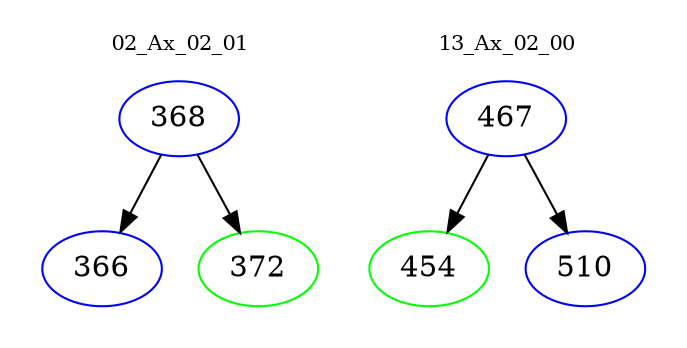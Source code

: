 digraph{
subgraph cluster_0 {
color = white
label = "02_Ax_02_01";
fontsize=10;
T0_368 [label="368", color="blue"]
T0_368 -> T0_366 [color="black"]
T0_366 [label="366", color="blue"]
T0_368 -> T0_372 [color="black"]
T0_372 [label="372", color="green"]
}
subgraph cluster_1 {
color = white
label = "13_Ax_02_00";
fontsize=10;
T1_467 [label="467", color="blue"]
T1_467 -> T1_454 [color="black"]
T1_454 [label="454", color="green"]
T1_467 -> T1_510 [color="black"]
T1_510 [label="510", color="blue"]
}
}
